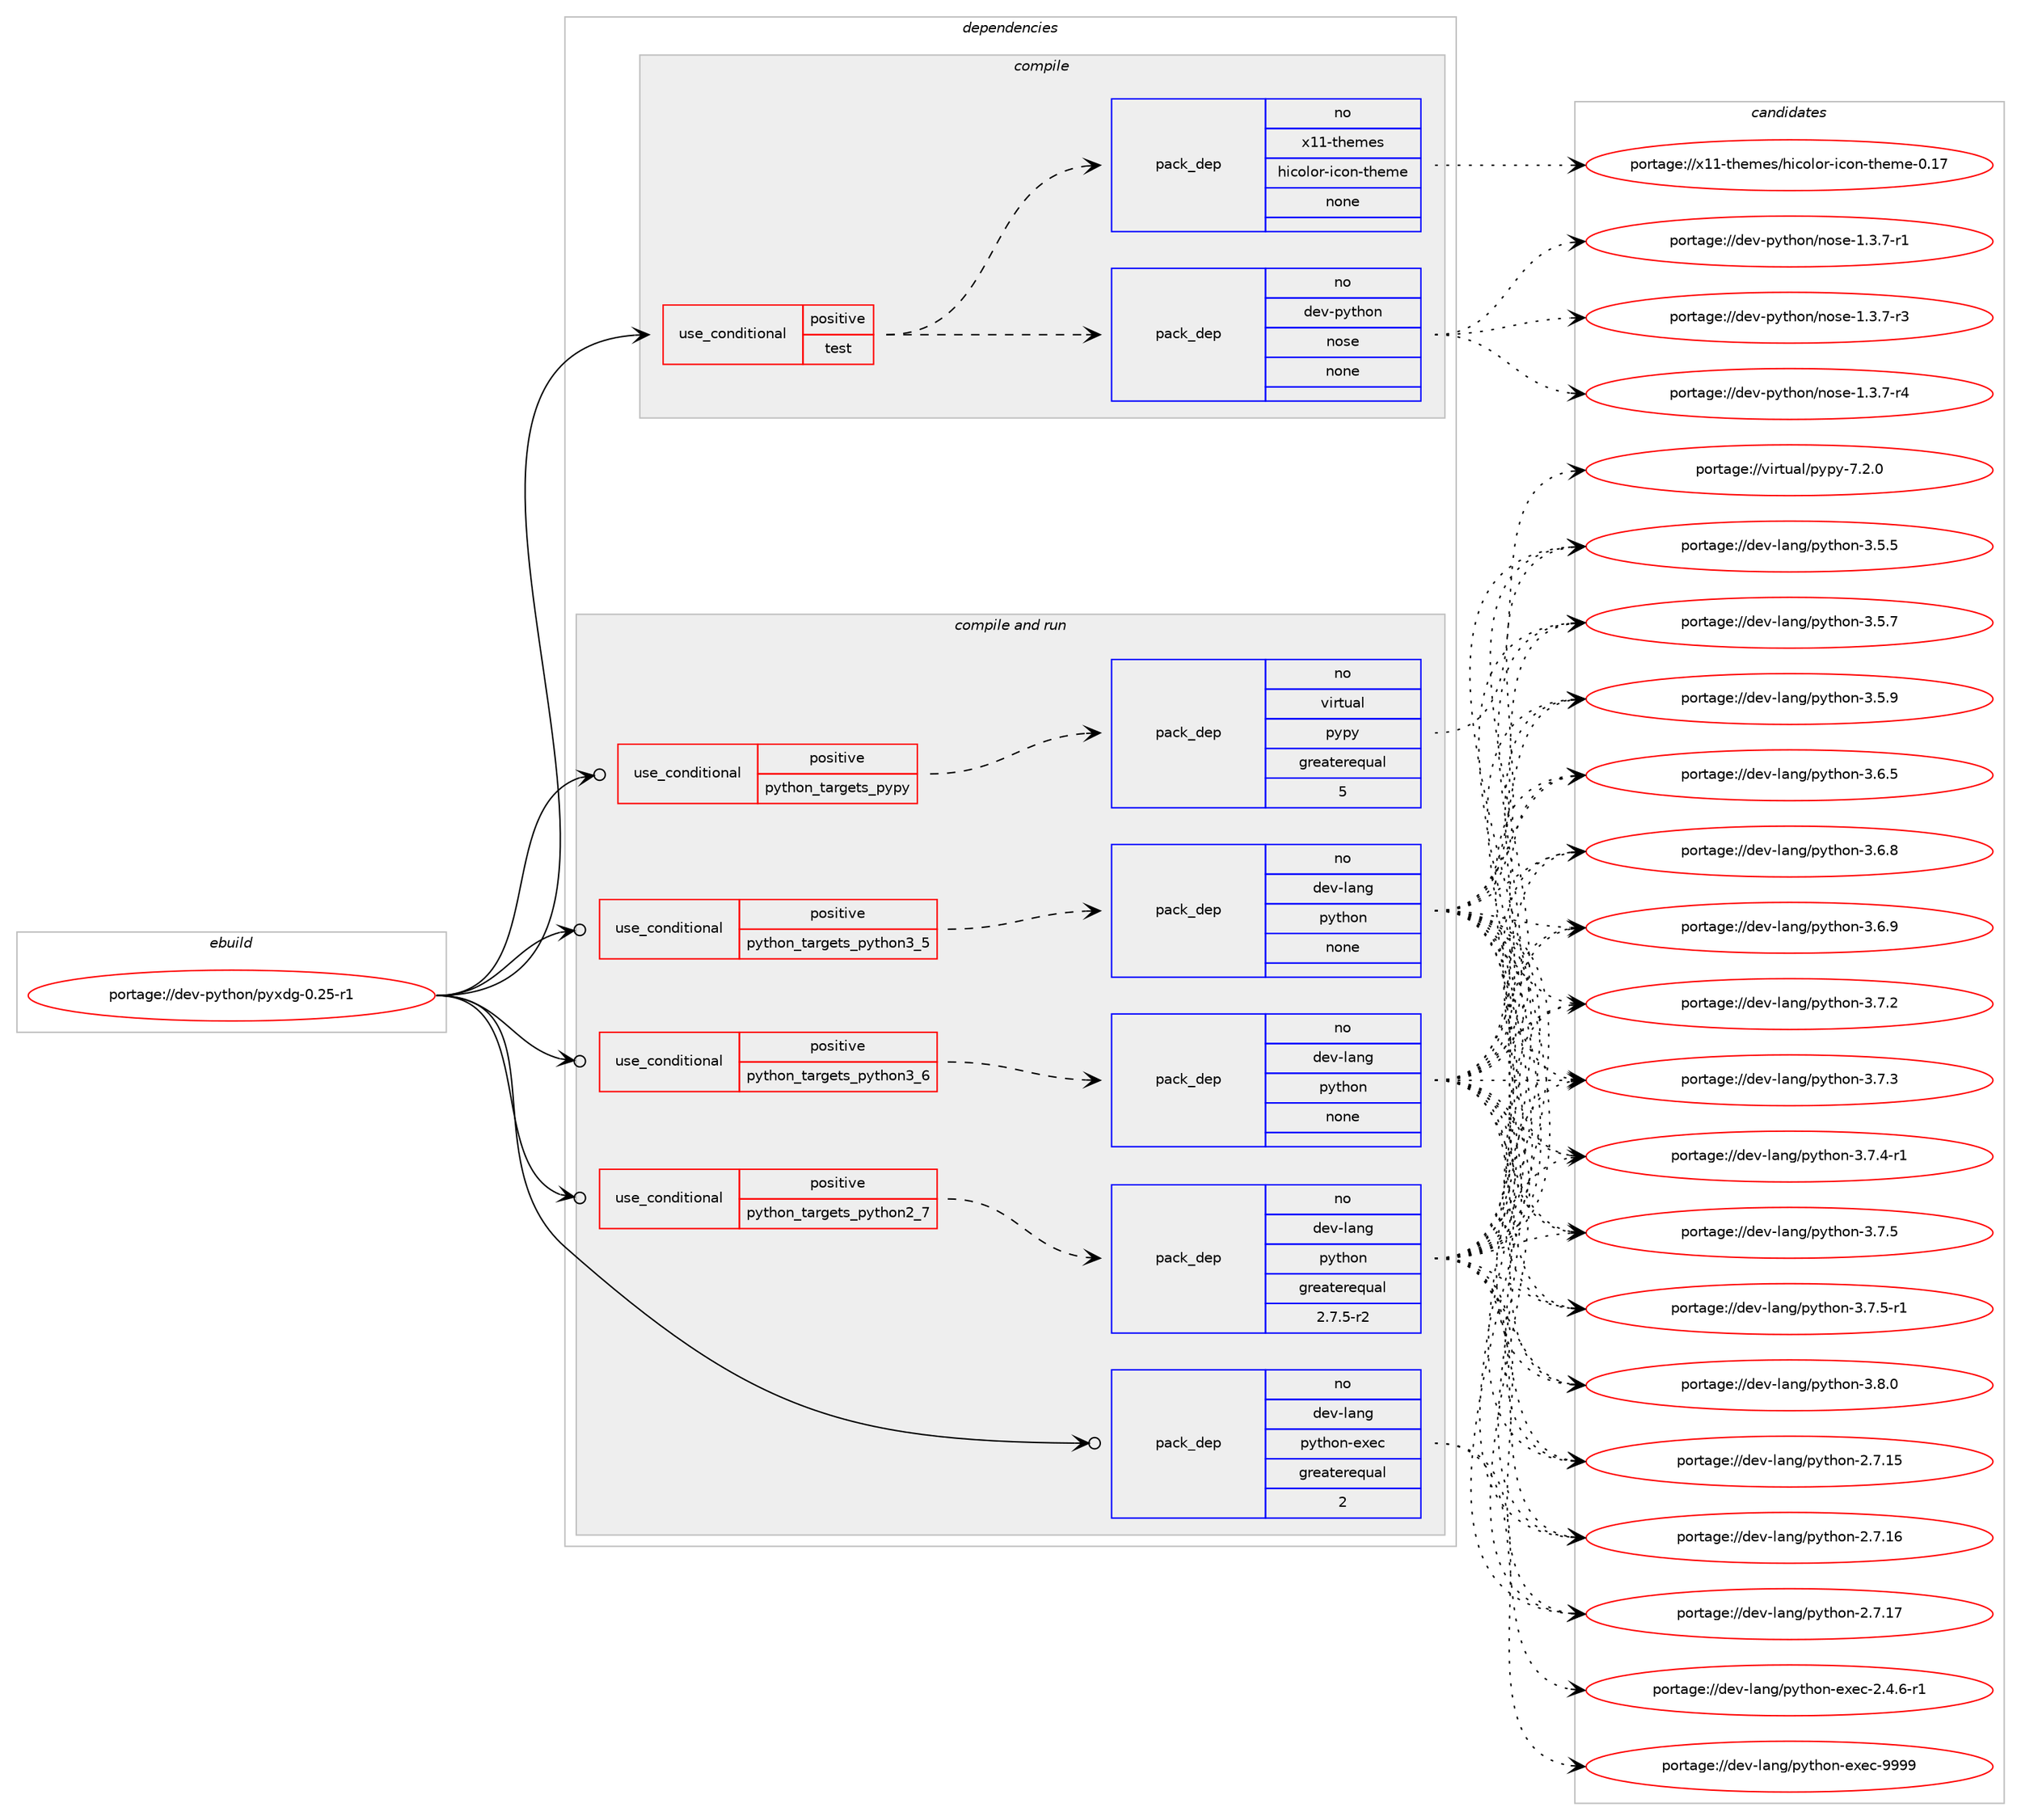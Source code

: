 digraph prolog {

# *************
# Graph options
# *************

newrank=true;
concentrate=true;
compound=true;
graph [rankdir=LR,fontname=Helvetica,fontsize=10,ranksep=1.5];#, ranksep=2.5, nodesep=0.2];
edge  [arrowhead=vee];
node  [fontname=Helvetica,fontsize=10];

# **********
# The ebuild
# **********

subgraph cluster_leftcol {
color=gray;
rank=same;
label=<<i>ebuild</i>>;
id [label="portage://dev-python/pyxdg-0.25-r1", color=red, width=4, href="../dev-python/pyxdg-0.25-r1.svg"];
}

# ****************
# The dependencies
# ****************

subgraph cluster_midcol {
color=gray;
label=<<i>dependencies</i>>;
subgraph cluster_compile {
fillcolor="#eeeeee";
style=filled;
label=<<i>compile</i>>;
subgraph cond37521 {
dependency168989 [label=<<TABLE BORDER="0" CELLBORDER="1" CELLSPACING="0" CELLPADDING="4"><TR><TD ROWSPAN="3" CELLPADDING="10">use_conditional</TD></TR><TR><TD>positive</TD></TR><TR><TD>test</TD></TR></TABLE>>, shape=none, color=red];
subgraph pack128068 {
dependency168990 [label=<<TABLE BORDER="0" CELLBORDER="1" CELLSPACING="0" CELLPADDING="4" WIDTH="220"><TR><TD ROWSPAN="6" CELLPADDING="30">pack_dep</TD></TR><TR><TD WIDTH="110">no</TD></TR><TR><TD>dev-python</TD></TR><TR><TD>nose</TD></TR><TR><TD>none</TD></TR><TR><TD></TD></TR></TABLE>>, shape=none, color=blue];
}
dependency168989:e -> dependency168990:w [weight=20,style="dashed",arrowhead="vee"];
subgraph pack128069 {
dependency168991 [label=<<TABLE BORDER="0" CELLBORDER="1" CELLSPACING="0" CELLPADDING="4" WIDTH="220"><TR><TD ROWSPAN="6" CELLPADDING="30">pack_dep</TD></TR><TR><TD WIDTH="110">no</TD></TR><TR><TD>x11-themes</TD></TR><TR><TD>hicolor-icon-theme</TD></TR><TR><TD>none</TD></TR><TR><TD></TD></TR></TABLE>>, shape=none, color=blue];
}
dependency168989:e -> dependency168991:w [weight=20,style="dashed",arrowhead="vee"];
}
id:e -> dependency168989:w [weight=20,style="solid",arrowhead="vee"];
}
subgraph cluster_compileandrun {
fillcolor="#eeeeee";
style=filled;
label=<<i>compile and run</i>>;
subgraph cond37522 {
dependency168992 [label=<<TABLE BORDER="0" CELLBORDER="1" CELLSPACING="0" CELLPADDING="4"><TR><TD ROWSPAN="3" CELLPADDING="10">use_conditional</TD></TR><TR><TD>positive</TD></TR><TR><TD>python_targets_pypy</TD></TR></TABLE>>, shape=none, color=red];
subgraph pack128070 {
dependency168993 [label=<<TABLE BORDER="0" CELLBORDER="1" CELLSPACING="0" CELLPADDING="4" WIDTH="220"><TR><TD ROWSPAN="6" CELLPADDING="30">pack_dep</TD></TR><TR><TD WIDTH="110">no</TD></TR><TR><TD>virtual</TD></TR><TR><TD>pypy</TD></TR><TR><TD>greaterequal</TD></TR><TR><TD>5</TD></TR></TABLE>>, shape=none, color=blue];
}
dependency168992:e -> dependency168993:w [weight=20,style="dashed",arrowhead="vee"];
}
id:e -> dependency168992:w [weight=20,style="solid",arrowhead="odotvee"];
subgraph cond37523 {
dependency168994 [label=<<TABLE BORDER="0" CELLBORDER="1" CELLSPACING="0" CELLPADDING="4"><TR><TD ROWSPAN="3" CELLPADDING="10">use_conditional</TD></TR><TR><TD>positive</TD></TR><TR><TD>python_targets_python2_7</TD></TR></TABLE>>, shape=none, color=red];
subgraph pack128071 {
dependency168995 [label=<<TABLE BORDER="0" CELLBORDER="1" CELLSPACING="0" CELLPADDING="4" WIDTH="220"><TR><TD ROWSPAN="6" CELLPADDING="30">pack_dep</TD></TR><TR><TD WIDTH="110">no</TD></TR><TR><TD>dev-lang</TD></TR><TR><TD>python</TD></TR><TR><TD>greaterequal</TD></TR><TR><TD>2.7.5-r2</TD></TR></TABLE>>, shape=none, color=blue];
}
dependency168994:e -> dependency168995:w [weight=20,style="dashed",arrowhead="vee"];
}
id:e -> dependency168994:w [weight=20,style="solid",arrowhead="odotvee"];
subgraph cond37524 {
dependency168996 [label=<<TABLE BORDER="0" CELLBORDER="1" CELLSPACING="0" CELLPADDING="4"><TR><TD ROWSPAN="3" CELLPADDING="10">use_conditional</TD></TR><TR><TD>positive</TD></TR><TR><TD>python_targets_python3_5</TD></TR></TABLE>>, shape=none, color=red];
subgraph pack128072 {
dependency168997 [label=<<TABLE BORDER="0" CELLBORDER="1" CELLSPACING="0" CELLPADDING="4" WIDTH="220"><TR><TD ROWSPAN="6" CELLPADDING="30">pack_dep</TD></TR><TR><TD WIDTH="110">no</TD></TR><TR><TD>dev-lang</TD></TR><TR><TD>python</TD></TR><TR><TD>none</TD></TR><TR><TD></TD></TR></TABLE>>, shape=none, color=blue];
}
dependency168996:e -> dependency168997:w [weight=20,style="dashed",arrowhead="vee"];
}
id:e -> dependency168996:w [weight=20,style="solid",arrowhead="odotvee"];
subgraph cond37525 {
dependency168998 [label=<<TABLE BORDER="0" CELLBORDER="1" CELLSPACING="0" CELLPADDING="4"><TR><TD ROWSPAN="3" CELLPADDING="10">use_conditional</TD></TR><TR><TD>positive</TD></TR><TR><TD>python_targets_python3_6</TD></TR></TABLE>>, shape=none, color=red];
subgraph pack128073 {
dependency168999 [label=<<TABLE BORDER="0" CELLBORDER="1" CELLSPACING="0" CELLPADDING="4" WIDTH="220"><TR><TD ROWSPAN="6" CELLPADDING="30">pack_dep</TD></TR><TR><TD WIDTH="110">no</TD></TR><TR><TD>dev-lang</TD></TR><TR><TD>python</TD></TR><TR><TD>none</TD></TR><TR><TD></TD></TR></TABLE>>, shape=none, color=blue];
}
dependency168998:e -> dependency168999:w [weight=20,style="dashed",arrowhead="vee"];
}
id:e -> dependency168998:w [weight=20,style="solid",arrowhead="odotvee"];
subgraph pack128074 {
dependency169000 [label=<<TABLE BORDER="0" CELLBORDER="1" CELLSPACING="0" CELLPADDING="4" WIDTH="220"><TR><TD ROWSPAN="6" CELLPADDING="30">pack_dep</TD></TR><TR><TD WIDTH="110">no</TD></TR><TR><TD>dev-lang</TD></TR><TR><TD>python-exec</TD></TR><TR><TD>greaterequal</TD></TR><TR><TD>2</TD></TR></TABLE>>, shape=none, color=blue];
}
id:e -> dependency169000:w [weight=20,style="solid",arrowhead="odotvee"];
}
subgraph cluster_run {
fillcolor="#eeeeee";
style=filled;
label=<<i>run</i>>;
}
}

# **************
# The candidates
# **************

subgraph cluster_choices {
rank=same;
color=gray;
label=<<i>candidates</i>>;

subgraph choice128068 {
color=black;
nodesep=1;
choiceportage10010111845112121116104111110471101111151014549465146554511449 [label="portage://dev-python/nose-1.3.7-r1", color=red, width=4,href="../dev-python/nose-1.3.7-r1.svg"];
choiceportage10010111845112121116104111110471101111151014549465146554511451 [label="portage://dev-python/nose-1.3.7-r3", color=red, width=4,href="../dev-python/nose-1.3.7-r3.svg"];
choiceportage10010111845112121116104111110471101111151014549465146554511452 [label="portage://dev-python/nose-1.3.7-r4", color=red, width=4,href="../dev-python/nose-1.3.7-r4.svg"];
dependency168990:e -> choiceportage10010111845112121116104111110471101111151014549465146554511449:w [style=dotted,weight="100"];
dependency168990:e -> choiceportage10010111845112121116104111110471101111151014549465146554511451:w [style=dotted,weight="100"];
dependency168990:e -> choiceportage10010111845112121116104111110471101111151014549465146554511452:w [style=dotted,weight="100"];
}
subgraph choice128069 {
color=black;
nodesep=1;
choiceportage12049494511610410110910111547104105991111081111144510599111110451161041011091014548464955 [label="portage://x11-themes/hicolor-icon-theme-0.17", color=red, width=4,href="../x11-themes/hicolor-icon-theme-0.17.svg"];
dependency168991:e -> choiceportage12049494511610410110910111547104105991111081111144510599111110451161041011091014548464955:w [style=dotted,weight="100"];
}
subgraph choice128070 {
color=black;
nodesep=1;
choiceportage1181051141161179710847112121112121455546504648 [label="portage://virtual/pypy-7.2.0", color=red, width=4,href="../virtual/pypy-7.2.0.svg"];
dependency168993:e -> choiceportage1181051141161179710847112121112121455546504648:w [style=dotted,weight="100"];
}
subgraph choice128071 {
color=black;
nodesep=1;
choiceportage10010111845108971101034711212111610411111045504655464953 [label="portage://dev-lang/python-2.7.15", color=red, width=4,href="../dev-lang/python-2.7.15.svg"];
choiceportage10010111845108971101034711212111610411111045504655464954 [label="portage://dev-lang/python-2.7.16", color=red, width=4,href="../dev-lang/python-2.7.16.svg"];
choiceportage10010111845108971101034711212111610411111045504655464955 [label="portage://dev-lang/python-2.7.17", color=red, width=4,href="../dev-lang/python-2.7.17.svg"];
choiceportage100101118451089711010347112121116104111110455146534653 [label="portage://dev-lang/python-3.5.5", color=red, width=4,href="../dev-lang/python-3.5.5.svg"];
choiceportage100101118451089711010347112121116104111110455146534655 [label="portage://dev-lang/python-3.5.7", color=red, width=4,href="../dev-lang/python-3.5.7.svg"];
choiceportage100101118451089711010347112121116104111110455146534657 [label="portage://dev-lang/python-3.5.9", color=red, width=4,href="../dev-lang/python-3.5.9.svg"];
choiceportage100101118451089711010347112121116104111110455146544653 [label="portage://dev-lang/python-3.6.5", color=red, width=4,href="../dev-lang/python-3.6.5.svg"];
choiceportage100101118451089711010347112121116104111110455146544656 [label="portage://dev-lang/python-3.6.8", color=red, width=4,href="../dev-lang/python-3.6.8.svg"];
choiceportage100101118451089711010347112121116104111110455146544657 [label="portage://dev-lang/python-3.6.9", color=red, width=4,href="../dev-lang/python-3.6.9.svg"];
choiceportage100101118451089711010347112121116104111110455146554650 [label="portage://dev-lang/python-3.7.2", color=red, width=4,href="../dev-lang/python-3.7.2.svg"];
choiceportage100101118451089711010347112121116104111110455146554651 [label="portage://dev-lang/python-3.7.3", color=red, width=4,href="../dev-lang/python-3.7.3.svg"];
choiceportage1001011184510897110103471121211161041111104551465546524511449 [label="portage://dev-lang/python-3.7.4-r1", color=red, width=4,href="../dev-lang/python-3.7.4-r1.svg"];
choiceportage100101118451089711010347112121116104111110455146554653 [label="portage://dev-lang/python-3.7.5", color=red, width=4,href="../dev-lang/python-3.7.5.svg"];
choiceportage1001011184510897110103471121211161041111104551465546534511449 [label="portage://dev-lang/python-3.7.5-r1", color=red, width=4,href="../dev-lang/python-3.7.5-r1.svg"];
choiceportage100101118451089711010347112121116104111110455146564648 [label="portage://dev-lang/python-3.8.0", color=red, width=4,href="../dev-lang/python-3.8.0.svg"];
dependency168995:e -> choiceportage10010111845108971101034711212111610411111045504655464953:w [style=dotted,weight="100"];
dependency168995:e -> choiceportage10010111845108971101034711212111610411111045504655464954:w [style=dotted,weight="100"];
dependency168995:e -> choiceportage10010111845108971101034711212111610411111045504655464955:w [style=dotted,weight="100"];
dependency168995:e -> choiceportage100101118451089711010347112121116104111110455146534653:w [style=dotted,weight="100"];
dependency168995:e -> choiceportage100101118451089711010347112121116104111110455146534655:w [style=dotted,weight="100"];
dependency168995:e -> choiceportage100101118451089711010347112121116104111110455146534657:w [style=dotted,weight="100"];
dependency168995:e -> choiceportage100101118451089711010347112121116104111110455146544653:w [style=dotted,weight="100"];
dependency168995:e -> choiceportage100101118451089711010347112121116104111110455146544656:w [style=dotted,weight="100"];
dependency168995:e -> choiceportage100101118451089711010347112121116104111110455146544657:w [style=dotted,weight="100"];
dependency168995:e -> choiceportage100101118451089711010347112121116104111110455146554650:w [style=dotted,weight="100"];
dependency168995:e -> choiceportage100101118451089711010347112121116104111110455146554651:w [style=dotted,weight="100"];
dependency168995:e -> choiceportage1001011184510897110103471121211161041111104551465546524511449:w [style=dotted,weight="100"];
dependency168995:e -> choiceportage100101118451089711010347112121116104111110455146554653:w [style=dotted,weight="100"];
dependency168995:e -> choiceportage1001011184510897110103471121211161041111104551465546534511449:w [style=dotted,weight="100"];
dependency168995:e -> choiceportage100101118451089711010347112121116104111110455146564648:w [style=dotted,weight="100"];
}
subgraph choice128072 {
color=black;
nodesep=1;
choiceportage10010111845108971101034711212111610411111045504655464953 [label="portage://dev-lang/python-2.7.15", color=red, width=4,href="../dev-lang/python-2.7.15.svg"];
choiceportage10010111845108971101034711212111610411111045504655464954 [label="portage://dev-lang/python-2.7.16", color=red, width=4,href="../dev-lang/python-2.7.16.svg"];
choiceportage10010111845108971101034711212111610411111045504655464955 [label="portage://dev-lang/python-2.7.17", color=red, width=4,href="../dev-lang/python-2.7.17.svg"];
choiceportage100101118451089711010347112121116104111110455146534653 [label="portage://dev-lang/python-3.5.5", color=red, width=4,href="../dev-lang/python-3.5.5.svg"];
choiceportage100101118451089711010347112121116104111110455146534655 [label="portage://dev-lang/python-3.5.7", color=red, width=4,href="../dev-lang/python-3.5.7.svg"];
choiceportage100101118451089711010347112121116104111110455146534657 [label="portage://dev-lang/python-3.5.9", color=red, width=4,href="../dev-lang/python-3.5.9.svg"];
choiceportage100101118451089711010347112121116104111110455146544653 [label="portage://dev-lang/python-3.6.5", color=red, width=4,href="../dev-lang/python-3.6.5.svg"];
choiceportage100101118451089711010347112121116104111110455146544656 [label="portage://dev-lang/python-3.6.8", color=red, width=4,href="../dev-lang/python-3.6.8.svg"];
choiceportage100101118451089711010347112121116104111110455146544657 [label="portage://dev-lang/python-3.6.9", color=red, width=4,href="../dev-lang/python-3.6.9.svg"];
choiceportage100101118451089711010347112121116104111110455146554650 [label="portage://dev-lang/python-3.7.2", color=red, width=4,href="../dev-lang/python-3.7.2.svg"];
choiceportage100101118451089711010347112121116104111110455146554651 [label="portage://dev-lang/python-3.7.3", color=red, width=4,href="../dev-lang/python-3.7.3.svg"];
choiceportage1001011184510897110103471121211161041111104551465546524511449 [label="portage://dev-lang/python-3.7.4-r1", color=red, width=4,href="../dev-lang/python-3.7.4-r1.svg"];
choiceportage100101118451089711010347112121116104111110455146554653 [label="portage://dev-lang/python-3.7.5", color=red, width=4,href="../dev-lang/python-3.7.5.svg"];
choiceportage1001011184510897110103471121211161041111104551465546534511449 [label="portage://dev-lang/python-3.7.5-r1", color=red, width=4,href="../dev-lang/python-3.7.5-r1.svg"];
choiceportage100101118451089711010347112121116104111110455146564648 [label="portage://dev-lang/python-3.8.0", color=red, width=4,href="../dev-lang/python-3.8.0.svg"];
dependency168997:e -> choiceportage10010111845108971101034711212111610411111045504655464953:w [style=dotted,weight="100"];
dependency168997:e -> choiceportage10010111845108971101034711212111610411111045504655464954:w [style=dotted,weight="100"];
dependency168997:e -> choiceportage10010111845108971101034711212111610411111045504655464955:w [style=dotted,weight="100"];
dependency168997:e -> choiceportage100101118451089711010347112121116104111110455146534653:w [style=dotted,weight="100"];
dependency168997:e -> choiceportage100101118451089711010347112121116104111110455146534655:w [style=dotted,weight="100"];
dependency168997:e -> choiceportage100101118451089711010347112121116104111110455146534657:w [style=dotted,weight="100"];
dependency168997:e -> choiceportage100101118451089711010347112121116104111110455146544653:w [style=dotted,weight="100"];
dependency168997:e -> choiceportage100101118451089711010347112121116104111110455146544656:w [style=dotted,weight="100"];
dependency168997:e -> choiceportage100101118451089711010347112121116104111110455146544657:w [style=dotted,weight="100"];
dependency168997:e -> choiceportage100101118451089711010347112121116104111110455146554650:w [style=dotted,weight="100"];
dependency168997:e -> choiceportage100101118451089711010347112121116104111110455146554651:w [style=dotted,weight="100"];
dependency168997:e -> choiceportage1001011184510897110103471121211161041111104551465546524511449:w [style=dotted,weight="100"];
dependency168997:e -> choiceportage100101118451089711010347112121116104111110455146554653:w [style=dotted,weight="100"];
dependency168997:e -> choiceportage1001011184510897110103471121211161041111104551465546534511449:w [style=dotted,weight="100"];
dependency168997:e -> choiceportage100101118451089711010347112121116104111110455146564648:w [style=dotted,weight="100"];
}
subgraph choice128073 {
color=black;
nodesep=1;
choiceportage10010111845108971101034711212111610411111045504655464953 [label="portage://dev-lang/python-2.7.15", color=red, width=4,href="../dev-lang/python-2.7.15.svg"];
choiceportage10010111845108971101034711212111610411111045504655464954 [label="portage://dev-lang/python-2.7.16", color=red, width=4,href="../dev-lang/python-2.7.16.svg"];
choiceportage10010111845108971101034711212111610411111045504655464955 [label="portage://dev-lang/python-2.7.17", color=red, width=4,href="../dev-lang/python-2.7.17.svg"];
choiceportage100101118451089711010347112121116104111110455146534653 [label="portage://dev-lang/python-3.5.5", color=red, width=4,href="../dev-lang/python-3.5.5.svg"];
choiceportage100101118451089711010347112121116104111110455146534655 [label="portage://dev-lang/python-3.5.7", color=red, width=4,href="../dev-lang/python-3.5.7.svg"];
choiceportage100101118451089711010347112121116104111110455146534657 [label="portage://dev-lang/python-3.5.9", color=red, width=4,href="../dev-lang/python-3.5.9.svg"];
choiceportage100101118451089711010347112121116104111110455146544653 [label="portage://dev-lang/python-3.6.5", color=red, width=4,href="../dev-lang/python-3.6.5.svg"];
choiceportage100101118451089711010347112121116104111110455146544656 [label="portage://dev-lang/python-3.6.8", color=red, width=4,href="../dev-lang/python-3.6.8.svg"];
choiceportage100101118451089711010347112121116104111110455146544657 [label="portage://dev-lang/python-3.6.9", color=red, width=4,href="../dev-lang/python-3.6.9.svg"];
choiceportage100101118451089711010347112121116104111110455146554650 [label="portage://dev-lang/python-3.7.2", color=red, width=4,href="../dev-lang/python-3.7.2.svg"];
choiceportage100101118451089711010347112121116104111110455146554651 [label="portage://dev-lang/python-3.7.3", color=red, width=4,href="../dev-lang/python-3.7.3.svg"];
choiceportage1001011184510897110103471121211161041111104551465546524511449 [label="portage://dev-lang/python-3.7.4-r1", color=red, width=4,href="../dev-lang/python-3.7.4-r1.svg"];
choiceportage100101118451089711010347112121116104111110455146554653 [label="portage://dev-lang/python-3.7.5", color=red, width=4,href="../dev-lang/python-3.7.5.svg"];
choiceportage1001011184510897110103471121211161041111104551465546534511449 [label="portage://dev-lang/python-3.7.5-r1", color=red, width=4,href="../dev-lang/python-3.7.5-r1.svg"];
choiceportage100101118451089711010347112121116104111110455146564648 [label="portage://dev-lang/python-3.8.0", color=red, width=4,href="../dev-lang/python-3.8.0.svg"];
dependency168999:e -> choiceportage10010111845108971101034711212111610411111045504655464953:w [style=dotted,weight="100"];
dependency168999:e -> choiceportage10010111845108971101034711212111610411111045504655464954:w [style=dotted,weight="100"];
dependency168999:e -> choiceportage10010111845108971101034711212111610411111045504655464955:w [style=dotted,weight="100"];
dependency168999:e -> choiceportage100101118451089711010347112121116104111110455146534653:w [style=dotted,weight="100"];
dependency168999:e -> choiceportage100101118451089711010347112121116104111110455146534655:w [style=dotted,weight="100"];
dependency168999:e -> choiceportage100101118451089711010347112121116104111110455146534657:w [style=dotted,weight="100"];
dependency168999:e -> choiceportage100101118451089711010347112121116104111110455146544653:w [style=dotted,weight="100"];
dependency168999:e -> choiceportage100101118451089711010347112121116104111110455146544656:w [style=dotted,weight="100"];
dependency168999:e -> choiceportage100101118451089711010347112121116104111110455146544657:w [style=dotted,weight="100"];
dependency168999:e -> choiceportage100101118451089711010347112121116104111110455146554650:w [style=dotted,weight="100"];
dependency168999:e -> choiceportage100101118451089711010347112121116104111110455146554651:w [style=dotted,weight="100"];
dependency168999:e -> choiceportage1001011184510897110103471121211161041111104551465546524511449:w [style=dotted,weight="100"];
dependency168999:e -> choiceportage100101118451089711010347112121116104111110455146554653:w [style=dotted,weight="100"];
dependency168999:e -> choiceportage1001011184510897110103471121211161041111104551465546534511449:w [style=dotted,weight="100"];
dependency168999:e -> choiceportage100101118451089711010347112121116104111110455146564648:w [style=dotted,weight="100"];
}
subgraph choice128074 {
color=black;
nodesep=1;
choiceportage10010111845108971101034711212111610411111045101120101994550465246544511449 [label="portage://dev-lang/python-exec-2.4.6-r1", color=red, width=4,href="../dev-lang/python-exec-2.4.6-r1.svg"];
choiceportage10010111845108971101034711212111610411111045101120101994557575757 [label="portage://dev-lang/python-exec-9999", color=red, width=4,href="../dev-lang/python-exec-9999.svg"];
dependency169000:e -> choiceportage10010111845108971101034711212111610411111045101120101994550465246544511449:w [style=dotted,weight="100"];
dependency169000:e -> choiceportage10010111845108971101034711212111610411111045101120101994557575757:w [style=dotted,weight="100"];
}
}

}
